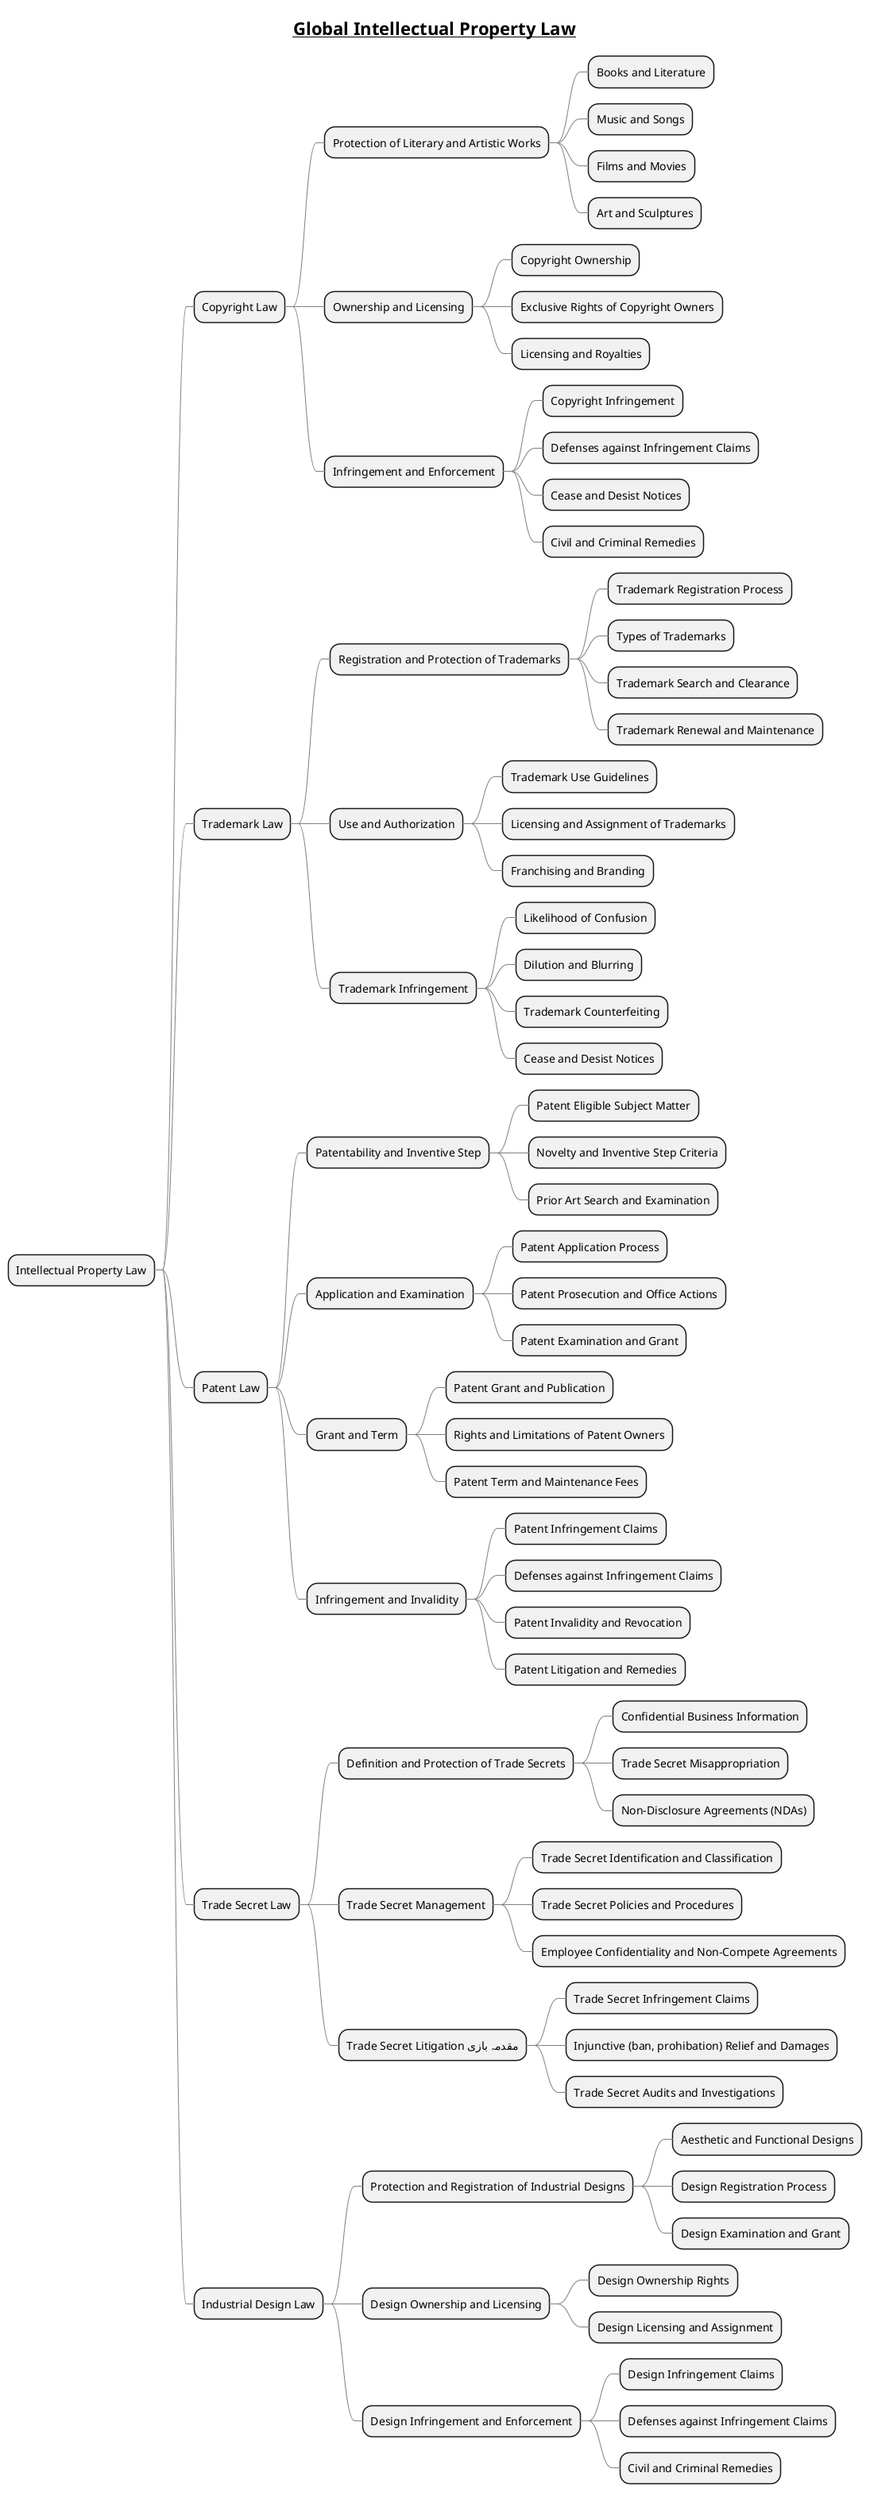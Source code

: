 @startmindmap
skinparam nodeWidth 250
skinparam nodeHeight 40
skinparam nodeFontSize 14
skinparam ArrowColor #808080

title =__Global Intellectual Property Law__

* Intellectual Property Law
** Copyright Law
*** Protection of Literary and Artistic Works
**** Books and Literature
**** Music and Songs
**** Films and Movies
**** Art and Sculptures
*** Ownership and Licensing
**** Copyright Ownership
**** Exclusive Rights of Copyright Owners
**** Licensing and Royalties
*** Infringement and Enforcement
**** Copyright Infringement
**** Defenses against Infringement Claims
**** Cease and Desist Notices
**** Civil and Criminal Remedies
** Trademark Law
*** Registration and Protection of Trademarks
**** Trademark Registration Process
**** Types of Trademarks
**** Trademark Search and Clearance
**** Trademark Renewal and Maintenance
*** Use and Authorization
**** Trademark Use Guidelines
**** Licensing and Assignment of Trademarks
**** Franchising and Branding
*** Trademark Infringement
**** Likelihood of Confusion
**** Dilution and Blurring
**** Trademark Counterfeiting
**** Cease and Desist Notices
** Patent Law
*** Patentability and Inventive Step
**** Patent Eligible Subject Matter
**** Novelty and Inventive Step Criteria
**** Prior Art Search and Examination
*** Application and Examination
**** Patent Application Process
**** Patent Prosecution and Office Actions
**** Patent Examination and Grant
*** Grant and Term
**** Patent Grant and Publication
**** Rights and Limitations of Patent Owners
**** Patent Term and Maintenance Fees
*** Infringement and Invalidity
**** Patent Infringement Claims
**** Defenses against Infringement Claims
**** Patent Invalidity and Revocation
**** Patent Litigation and Remedies
** Trade Secret Law
*** Definition and Protection of Trade Secrets
**** Confidential Business Information
**** Trade Secret Misappropriation
**** Non-Disclosure Agreements (NDAs)
*** Trade Secret Management
**** Trade Secret Identification and Classification
**** Trade Secret Policies and Procedures
**** Employee Confidentiality and Non-Compete Agreements
*** Trade Secret Litigation مقدمہ بازی
**** Trade Secret Infringement Claims
**** Injunctive (ban, prohibation) Relief and Damages
**** Trade Secret Audits and Investigations
** Industrial Design Law
*** Protection and Registration of Industrial Designs
**** Aesthetic and Functional Designs
**** Design Registration Process
**** Design Examination and Grant
*** Design Ownership and Licensing
**** Design Ownership Rights
**** Design Licensing and Assignment
*** Design Infringement and Enforcement
**** Design Infringement Claims
**** Defenses against Infringement Claims
**** Civil and Criminal Remedies
@endmindmap
